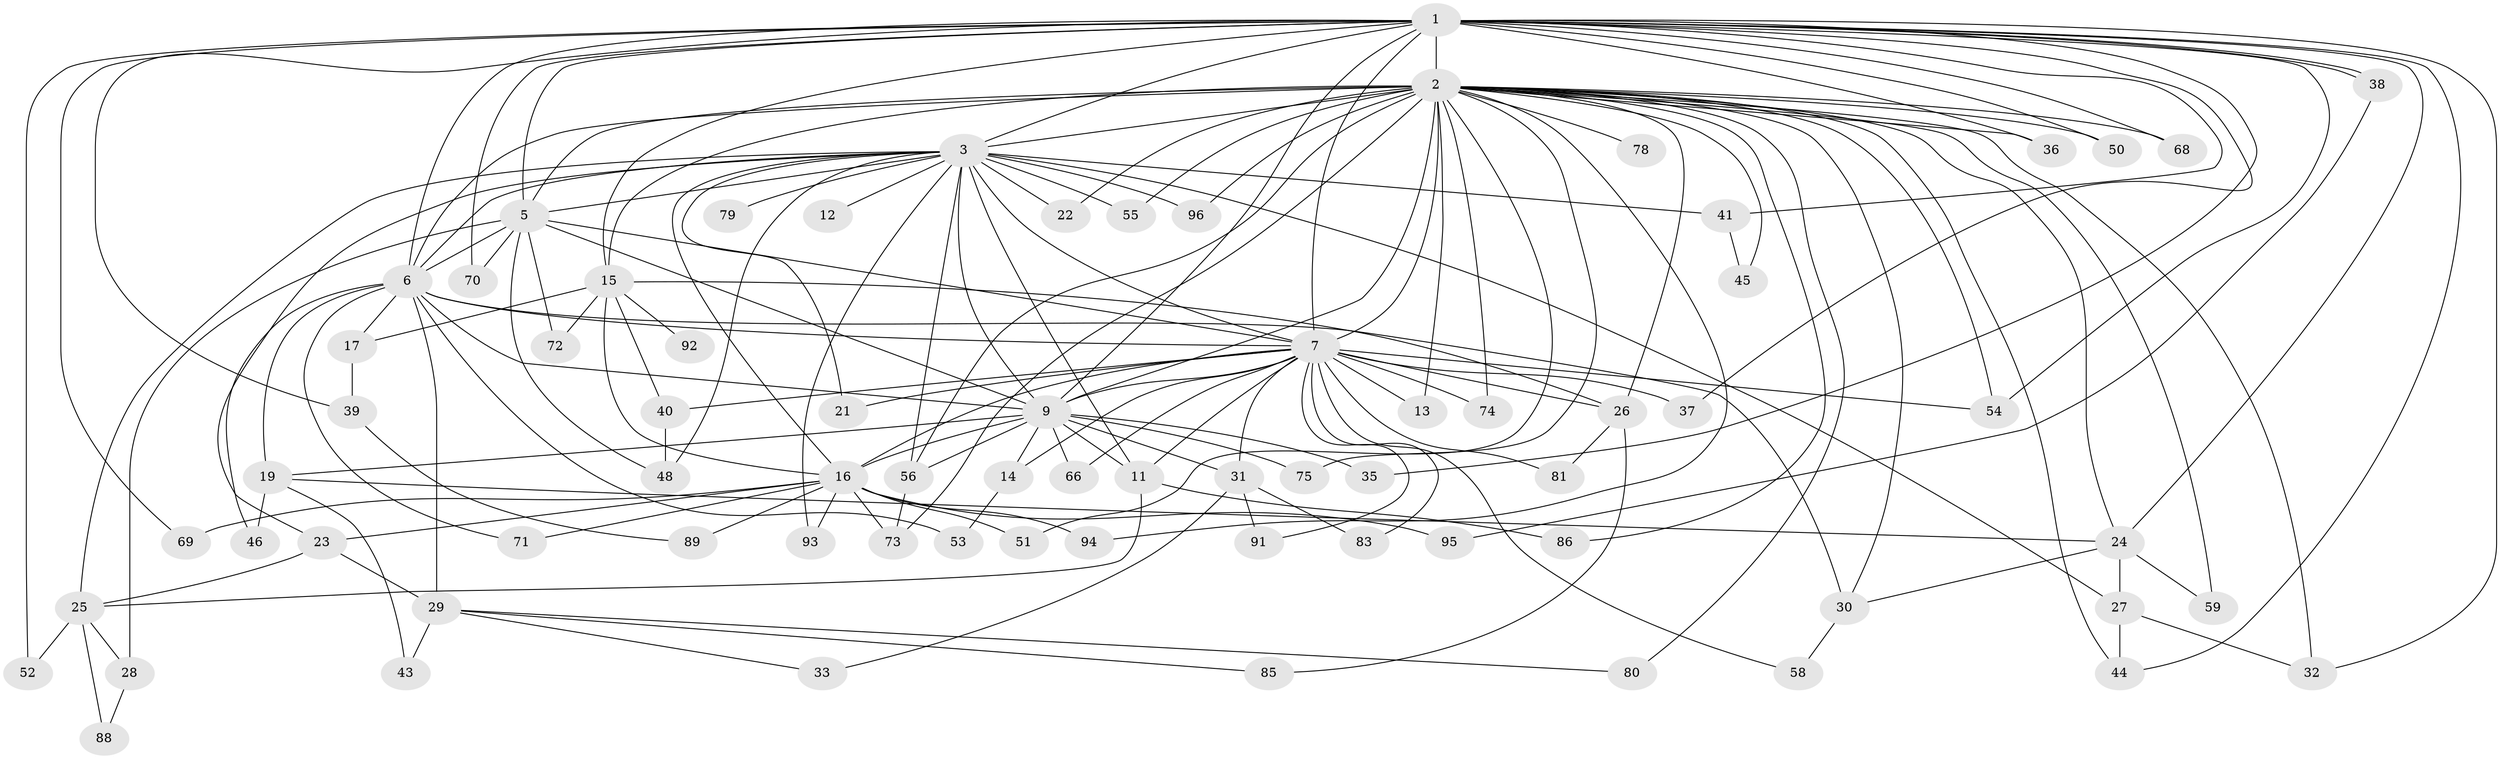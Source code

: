 // Generated by graph-tools (version 1.1) at 2025/51/02/27/25 19:51:53]
// undirected, 73 vertices, 162 edges
graph export_dot {
graph [start="1"]
  node [color=gray90,style=filled];
  1 [super="+82"];
  2 [super="+10"];
  3 [super="+4"];
  5 [super="+65"];
  6 [super="+42"];
  7 [super="+8"];
  9 [super="+18"];
  11 [super="+77"];
  12;
  13;
  14;
  15 [super="+20"];
  16 [super="+64"];
  17;
  19 [super="+61"];
  21;
  22;
  23;
  24 [super="+47"];
  25 [super="+84"];
  26 [super="+49"];
  27;
  28;
  29 [super="+57"];
  30 [super="+62"];
  31 [super="+87"];
  32 [super="+34"];
  33;
  35;
  36;
  37;
  38;
  39;
  40;
  41;
  43;
  44 [super="+67"];
  45;
  46;
  48 [super="+60"];
  50;
  51;
  52;
  53;
  54 [super="+76"];
  55;
  56 [super="+63"];
  58;
  59;
  66;
  68;
  69;
  70;
  71;
  72;
  73 [super="+90"];
  74;
  75;
  78;
  79;
  80;
  81;
  83;
  85;
  86;
  88;
  89;
  91;
  92;
  93;
  94;
  95;
  96;
  1 -- 2 [weight=2];
  1 -- 3 [weight=2];
  1 -- 5;
  1 -- 6;
  1 -- 7 [weight=2];
  1 -- 9;
  1 -- 15;
  1 -- 24;
  1 -- 32;
  1 -- 35 [weight=2];
  1 -- 36;
  1 -- 37;
  1 -- 38;
  1 -- 38;
  1 -- 39;
  1 -- 41;
  1 -- 44;
  1 -- 50;
  1 -- 52;
  1 -- 54;
  1 -- 68;
  1 -- 69;
  1 -- 70;
  2 -- 3 [weight=4];
  2 -- 5 [weight=2];
  2 -- 6 [weight=2];
  2 -- 7 [weight=4];
  2 -- 9 [weight=3];
  2 -- 15;
  2 -- 24 [weight=2];
  2 -- 32;
  2 -- 44;
  2 -- 59;
  2 -- 75;
  2 -- 94;
  2 -- 68;
  2 -- 73;
  2 -- 74;
  2 -- 13;
  2 -- 78;
  2 -- 80;
  2 -- 22;
  2 -- 86;
  2 -- 26;
  2 -- 30;
  2 -- 96;
  2 -- 36;
  2 -- 45;
  2 -- 50;
  2 -- 51;
  2 -- 54;
  2 -- 55;
  2 -- 56;
  3 -- 5 [weight=2];
  3 -- 6 [weight=2];
  3 -- 7 [weight=4];
  3 -- 9 [weight=2];
  3 -- 12 [weight=2];
  3 -- 16;
  3 -- 27;
  3 -- 41;
  3 -- 48;
  3 -- 11;
  3 -- 79;
  3 -- 21;
  3 -- 22;
  3 -- 23;
  3 -- 25;
  3 -- 93;
  3 -- 96;
  3 -- 55;
  3 -- 56;
  5 -- 6;
  5 -- 7 [weight=2];
  5 -- 9 [weight=2];
  5 -- 28;
  5 -- 72;
  5 -- 70;
  5 -- 48;
  6 -- 7 [weight=2];
  6 -- 9;
  6 -- 17;
  6 -- 19;
  6 -- 29 [weight=2];
  6 -- 30;
  6 -- 46;
  6 -- 53;
  6 -- 71;
  7 -- 9 [weight=2];
  7 -- 21;
  7 -- 26;
  7 -- 31;
  7 -- 37;
  7 -- 81;
  7 -- 83;
  7 -- 66;
  7 -- 74;
  7 -- 13;
  7 -- 14;
  7 -- 16;
  7 -- 91;
  7 -- 40;
  7 -- 58;
  7 -- 54;
  7 -- 11;
  9 -- 11;
  9 -- 14;
  9 -- 19;
  9 -- 31 [weight=2];
  9 -- 66;
  9 -- 75;
  9 -- 16;
  9 -- 56;
  9 -- 35;
  11 -- 25;
  11 -- 86;
  14 -- 53;
  15 -- 17;
  15 -- 92 [weight=2];
  15 -- 16;
  15 -- 40;
  15 -- 72;
  15 -- 26;
  16 -- 23;
  16 -- 51;
  16 -- 69;
  16 -- 71;
  16 -- 73;
  16 -- 89;
  16 -- 93;
  16 -- 94;
  16 -- 95;
  17 -- 39;
  19 -- 43;
  19 -- 46;
  19 -- 24;
  23 -- 25;
  23 -- 29;
  24 -- 27;
  24 -- 59;
  24 -- 30;
  25 -- 28;
  25 -- 52;
  25 -- 88;
  26 -- 85;
  26 -- 81;
  27 -- 44;
  27 -- 32;
  28 -- 88;
  29 -- 33;
  29 -- 43;
  29 -- 80;
  29 -- 85;
  30 -- 58;
  31 -- 33;
  31 -- 83;
  31 -- 91;
  38 -- 95;
  39 -- 89;
  40 -- 48;
  41 -- 45;
  56 -- 73;
}
